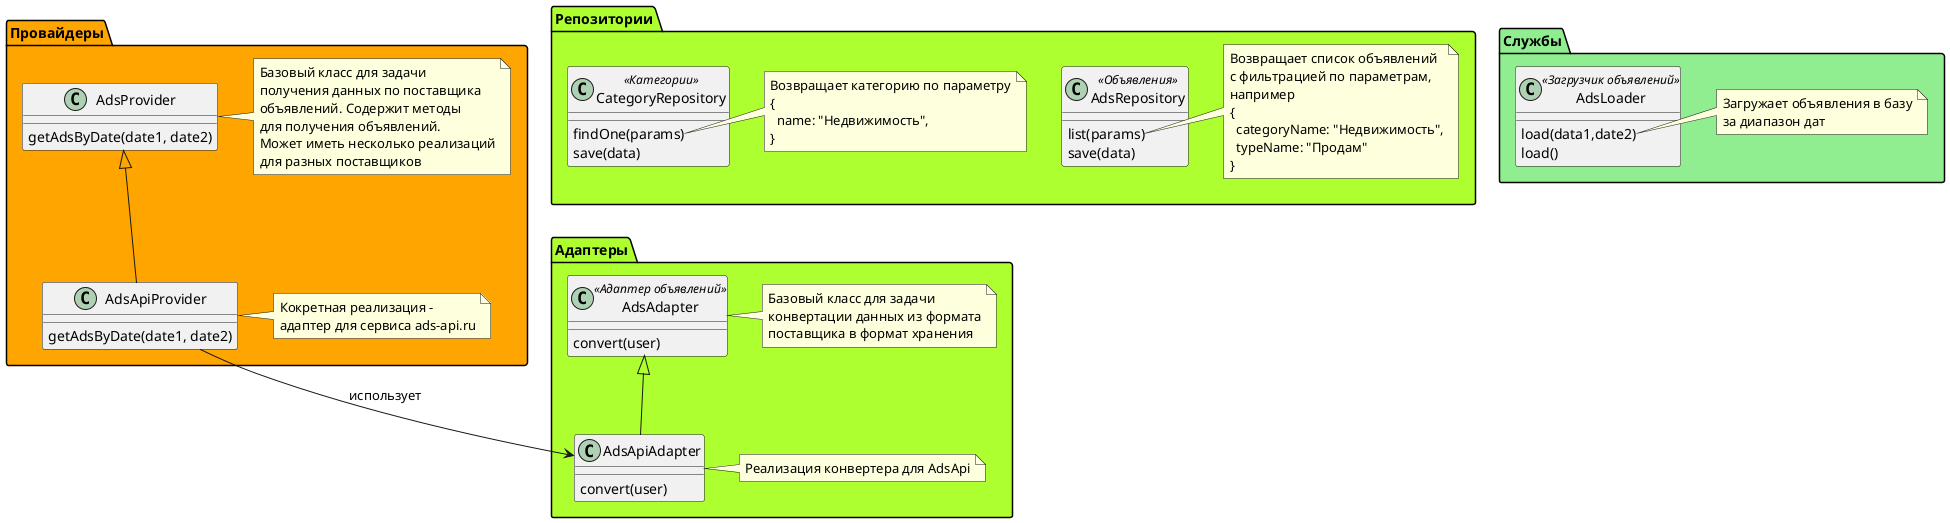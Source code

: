 @startuml entities



package Провайдеры #Orange {
  class AdsProvider {
    getAdsByDate(date1, date2)
  }

  note right of AdsProvider
    Базовый класс для задачи 
    получения данных по поставщика
    объявлений. Содержит методы
    для получения объявлений.
    Может иметь несколько реализаций
    для разных поставщиков
  end note


  class AdsApiProvider extends AdsProvider {
    getAdsByDate(date1, date2)
  }
  note right of AdsApiProvider {
    Кокретная реализация - 
    адаптер для сервиса ads-api.ru
  }

}

 
package Адаптеры #GreenYellow {

  class AdsAdapter <<Адаптер объявлений>> {
    convert(user)
  }

  note right of AdsAdapter
    Базовый класс для задачи 
    конвертации данных из формата
    поставщика в формат хранения
  end note

  class AdsApiAdapter extends AdsAdapter {
    convert(user)
  }

  note right of AdsApiAdapter
    Реализация конвертера для AdsApi
  end note
}
AdsApiProvider --> AdsApiAdapter : использует
 
package Репозитории #GreenYellow {

  class AdsRepository <<Объявления>> {
    list(params)
    save(data)
  }
  note right of AdsRepository::list
    Возвращает список объявлений
    с фильтрацией по параметрам,
    например
    { 
      categoryName: "Недвижимость",
      typeName: "Продам" 
    } 
  end note

  class CategoryRepository <<Категории>> {
    findOne(params)
    save(data)
  }

  note right of CategoryRepository::findOne
    Возвращает категорию по параметру
    { 
      name: "Недвижимость",
    } 
  end note

}
package Службы #LightGreen {

  class AdsLoader <<Загрузчик объявлений>> {
    load(data1,date2)
    load()
  }

  note right of AdsLoader::load
    Загружает объявления в базу
    за диапазон дат
  end note


}

@enduml
